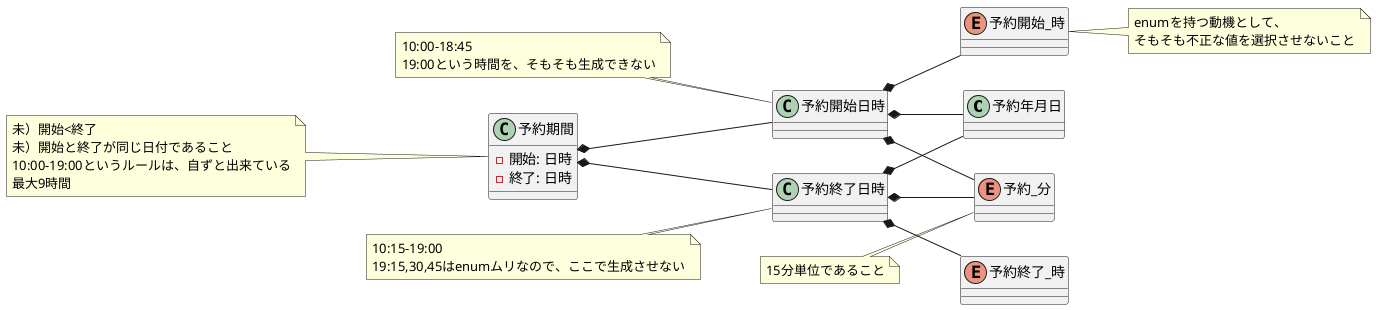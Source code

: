 @startuml

left to right direction


class 予約年月日
enum 予約開始_時
enum 予約終了_時
enum 予約_分

class 予約期間{
    - 開始: 日時
    - 終了: 日時
}

class 予約開始日時
class 予約終了日時

note left of 予約期間
未）開始<終了
未）開始と終了が同じ日付であること
10:00-19:00というルールは、自ずと出来ている
最大9時間
end note

note left of 予約_分
15分単位であること
end note


予約開始日時 *-- 予約年月日
予約開始日時 *-- 予約開始_時
予約開始日時 *-- 予約_分
予約終了日時 *-- 予約年月日
予約終了日時 *-- 予約終了_時
予約終了日時 *-- 予約_分

予約期間 *-- 予約開始日時
予約期間 *-- 予約終了日時

note left of 予約開始日時
10:00-18:45
19:00という時間を、そもそも生成できない
end note


note left of 予約終了日時
10:15-19:00
19:15,30,45はenumムリなので、ここで生成させない
end note

note right of 予約開始_時
enumを持つ動機として、
そもそも不正な値を選択させないこと
end note

@enduml